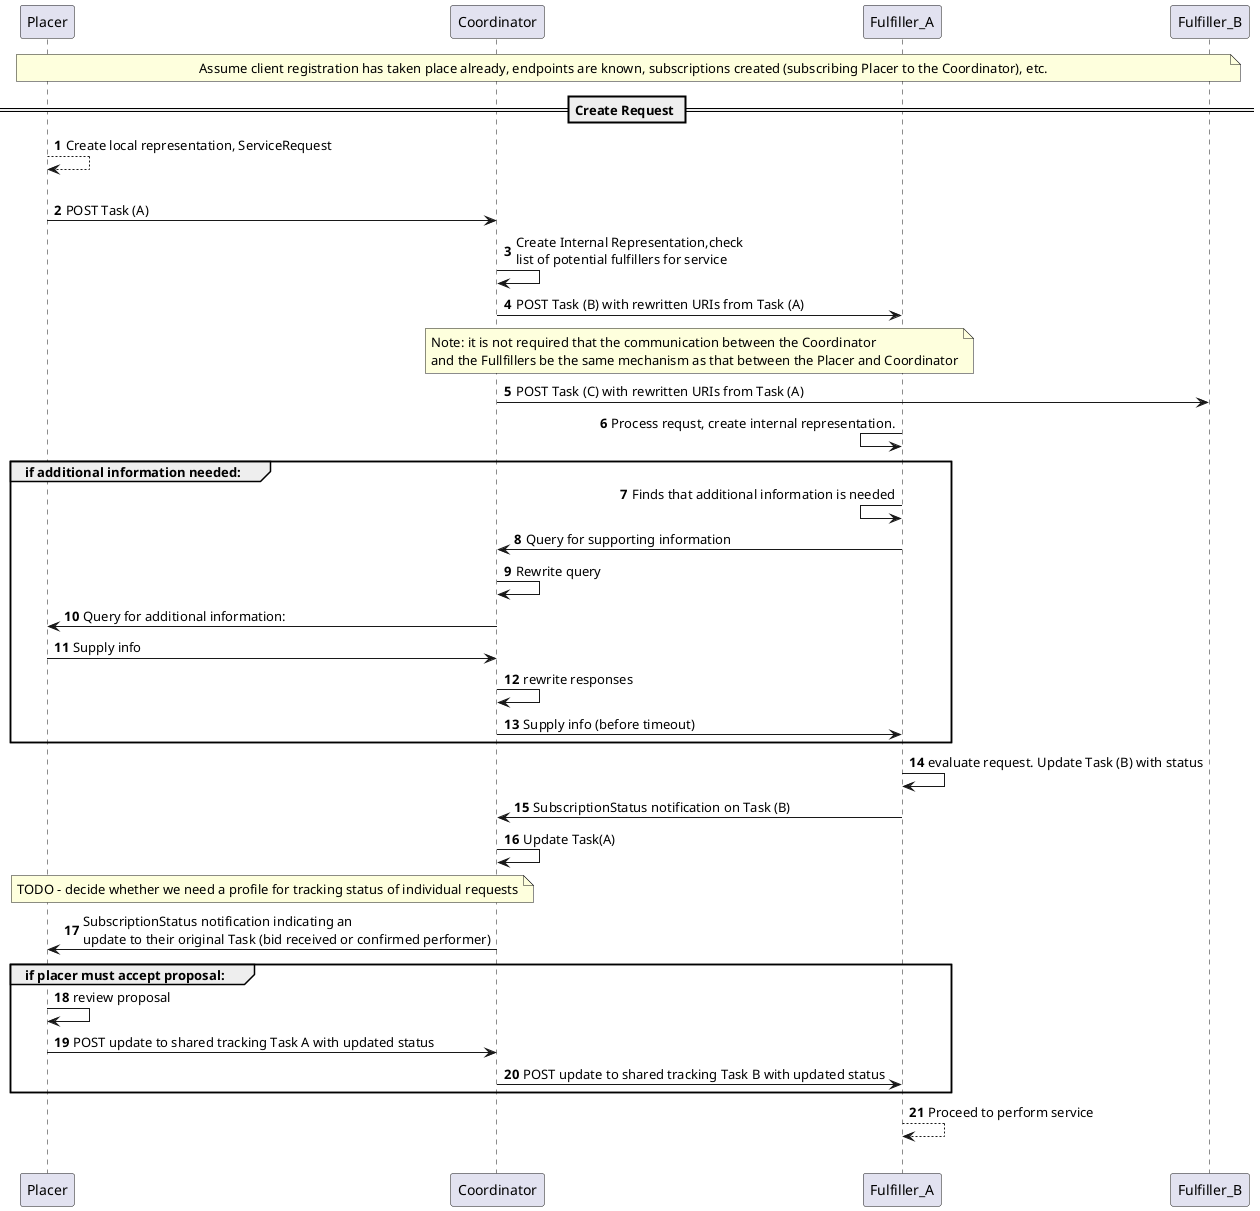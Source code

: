 @startuml
autonumber

participant Placer order 10
participant Coordinator order 20
participant Fulfiller_A order 30 
participant Fulfiller_B order 40

note over Placer,Fulfiller_B: Assume client registration has taken place already, endpoints are known, subscriptions created (subscribing Placer to the Coordinator), etc. 

== Create Request ==

Placer --> Placer : Create local representation, ServiceRequest

||20||

Placer -> Coordinator: POST Task (A)

Coordinator -> Coordinator: Create Internal Representation,check\nlist of potential fulfillers for service

Coordinator -> Fulfiller_A: POST Task (B) with rewritten URIs from Task (A)

note over Coordinator, Fulfiller_A: Note: it is not required that the communication between the Coordinator\nand the Fullfillers be the same mechanism as that between the Placer and Coordinator

Coordinator -> Fulfiller_B: POST Task (C) with rewritten URIs from Task (A)

Fulfiller_A <- Fulfiller_A: Process requst, create internal representation. 

group if additional information needed:

    Fulfiller_A <- Fulfiller_A: Finds that additional information is needed
    Fulfiller_A -> Coordinator: Query for supporting information 
    Coordinator -> Coordinator: Rewrite query
    Coordinator -> Placer: Query for additional information:
    Placer -> Coordinator: Supply info
    Coordinator -> Coordinator: rewrite responses
    Coordinator -> Fulfiller_A: Supply info (before timeout)

end

Fulfiller_A -> Fulfiller_A: evaluate request. Update Task (B) with status

Fulfiller_A -> Coordinator: SubscriptionStatus notification on Task (B) 

Coordinator -> Coordinator: Update Task(A) 

note over Coordinator, Placer: TODO - decide whether we need a profile for tracking status of individual requests

Coordinator -> Placer: SubscriptionStatus notification indicating an\nupdate to their original Task (bid received or confirmed performer)

group if placer must accept proposal:

    Placer -> Placer: review proposal

    Placer -> Coordinator: POST update to shared tracking Task A with updated status

    Coordinator -> Fulfiller_A: POST update to shared tracking Task B with updated status

end

Fulfiller_A--> Fulfiller_A: Proceed to perform service


||20||
@enduml
